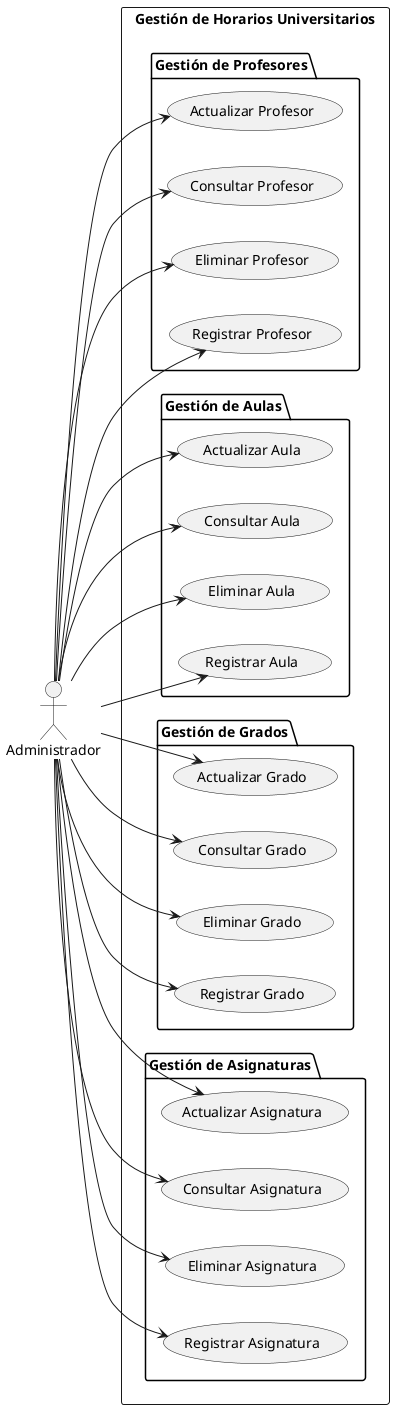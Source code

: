 @startuml
left to right direction

actor Administrador

rectangle "Gestión de Horarios Universitarios" {
    package "Gestión de Profesores" {
        usecase "Actualizar Profesor" as UC1
        usecase "Consultar Profesor" as UC2
        usecase "Eliminar Profesor" as UC3
        usecase "Registrar Profesor" as UC4
    }

    package "Gestión de Aulas" {
        usecase "Actualizar Aula" as UC5
        usecase "Consultar Aula" as UC6
        usecase "Eliminar Aula" as UC7
        usecase "Registrar Aula" as UC8
    }

    package "Gestión de Grados" {
        usecase "Actualizar Grado" as UC9
        usecase "Consultar Grado" as UC10
        usecase "Eliminar Grado" as UC11
        usecase "Registrar Grado" as UC12
    }

    package "Gestión de Asignaturas" {
        usecase "Actualizar Asignatura" as UC13
        usecase "Consultar Asignatura" as UC14
        usecase "Eliminar Asignatura" as UC15
        usecase "Registrar Asignatura" as UC16
    }
}



Administrador --> UC1
Administrador --> UC2
Administrador --> UC3
Administrador --> UC4
Administrador --> UC5
Administrador --> UC6
Administrador --> UC7
Administrador --> UC8
Administrador --> UC9
Administrador --> UC10
Administrador --> UC11
Administrador --> UC12
Administrador --> UC13
Administrador --> UC14
Administrador --> UC15
Administrador --> UC16

@enduml